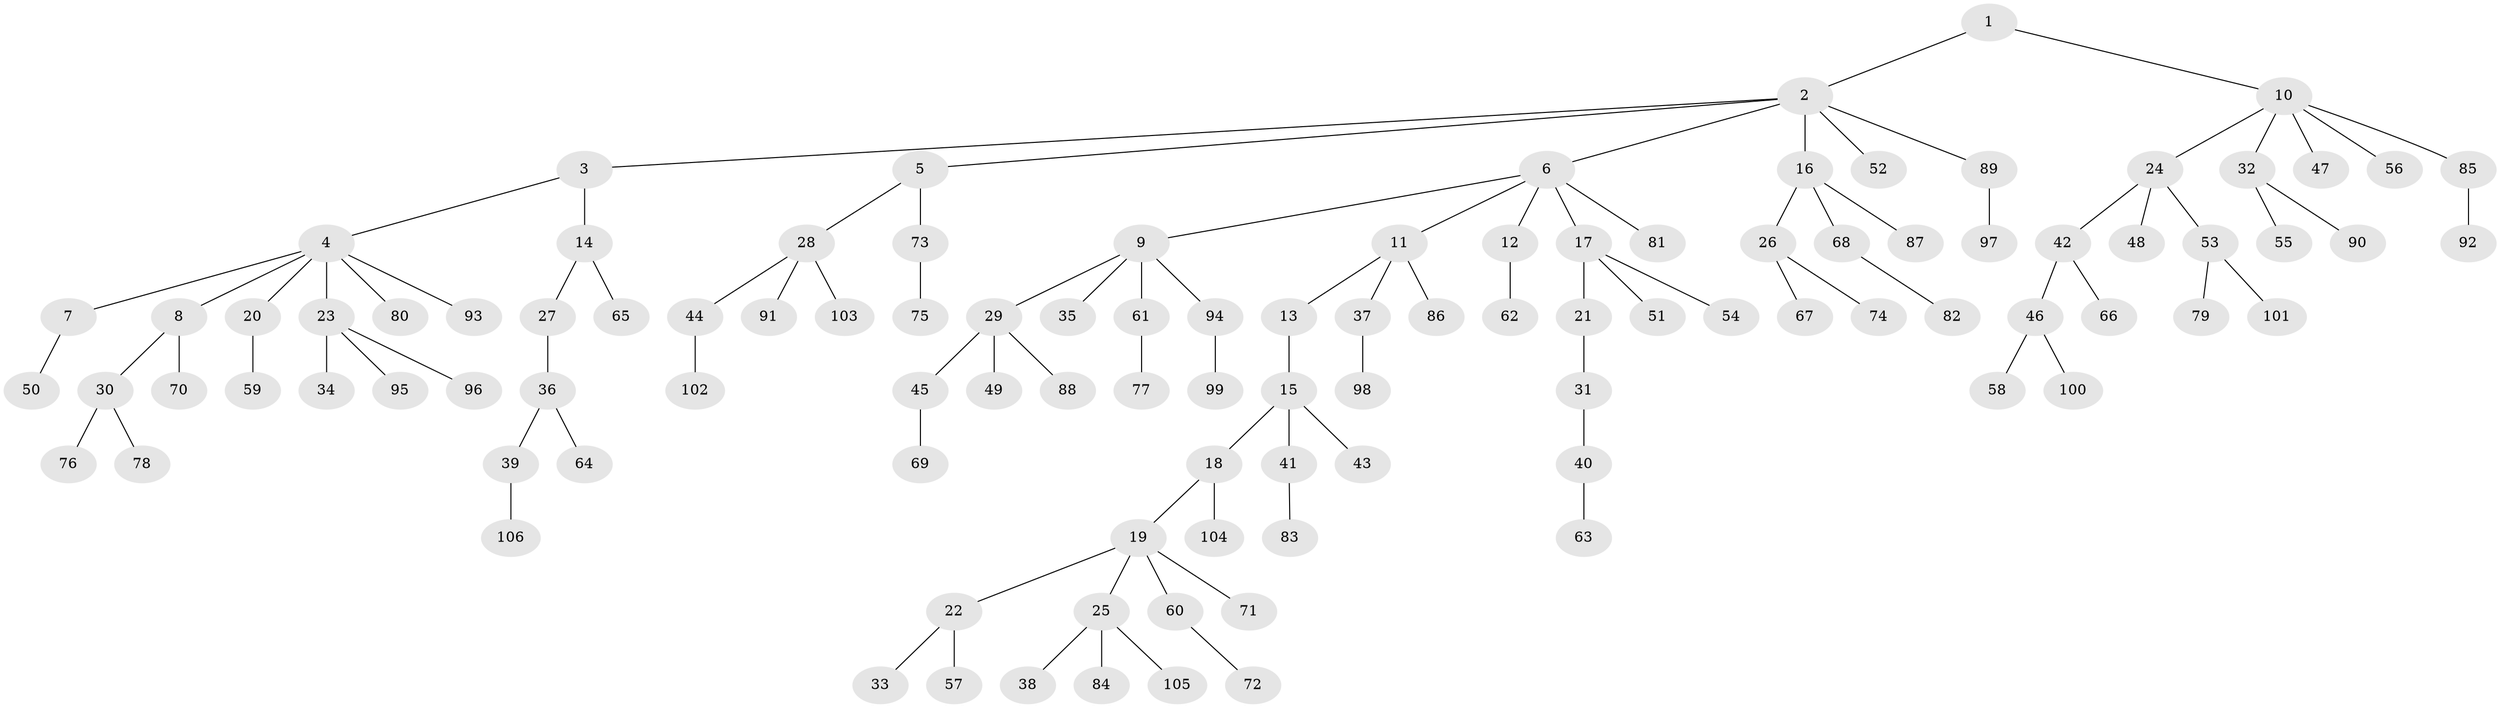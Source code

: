 // coarse degree distribution, {2: 0.1506849315068493, 6: 0.0273972602739726, 8: 0.0136986301369863, 3: 0.0821917808219178, 5: 0.0547945205479452, 4: 0.0684931506849315, 1: 0.6027397260273972}
// Generated by graph-tools (version 1.1) at 2025/52/02/27/25 19:52:12]
// undirected, 106 vertices, 105 edges
graph export_dot {
graph [start="1"]
  node [color=gray90,style=filled];
  1;
  2;
  3;
  4;
  5;
  6;
  7;
  8;
  9;
  10;
  11;
  12;
  13;
  14;
  15;
  16;
  17;
  18;
  19;
  20;
  21;
  22;
  23;
  24;
  25;
  26;
  27;
  28;
  29;
  30;
  31;
  32;
  33;
  34;
  35;
  36;
  37;
  38;
  39;
  40;
  41;
  42;
  43;
  44;
  45;
  46;
  47;
  48;
  49;
  50;
  51;
  52;
  53;
  54;
  55;
  56;
  57;
  58;
  59;
  60;
  61;
  62;
  63;
  64;
  65;
  66;
  67;
  68;
  69;
  70;
  71;
  72;
  73;
  74;
  75;
  76;
  77;
  78;
  79;
  80;
  81;
  82;
  83;
  84;
  85;
  86;
  87;
  88;
  89;
  90;
  91;
  92;
  93;
  94;
  95;
  96;
  97;
  98;
  99;
  100;
  101;
  102;
  103;
  104;
  105;
  106;
  1 -- 2;
  1 -- 10;
  2 -- 3;
  2 -- 5;
  2 -- 6;
  2 -- 16;
  2 -- 52;
  2 -- 89;
  3 -- 4;
  3 -- 14;
  4 -- 7;
  4 -- 8;
  4 -- 20;
  4 -- 23;
  4 -- 80;
  4 -- 93;
  5 -- 28;
  5 -- 73;
  6 -- 9;
  6 -- 11;
  6 -- 12;
  6 -- 17;
  6 -- 81;
  7 -- 50;
  8 -- 30;
  8 -- 70;
  9 -- 29;
  9 -- 35;
  9 -- 61;
  9 -- 94;
  10 -- 24;
  10 -- 32;
  10 -- 47;
  10 -- 56;
  10 -- 85;
  11 -- 13;
  11 -- 37;
  11 -- 86;
  12 -- 62;
  13 -- 15;
  14 -- 27;
  14 -- 65;
  15 -- 18;
  15 -- 41;
  15 -- 43;
  16 -- 26;
  16 -- 68;
  16 -- 87;
  17 -- 21;
  17 -- 51;
  17 -- 54;
  18 -- 19;
  18 -- 104;
  19 -- 22;
  19 -- 25;
  19 -- 60;
  19 -- 71;
  20 -- 59;
  21 -- 31;
  22 -- 33;
  22 -- 57;
  23 -- 34;
  23 -- 95;
  23 -- 96;
  24 -- 42;
  24 -- 48;
  24 -- 53;
  25 -- 38;
  25 -- 84;
  25 -- 105;
  26 -- 67;
  26 -- 74;
  27 -- 36;
  28 -- 44;
  28 -- 91;
  28 -- 103;
  29 -- 45;
  29 -- 49;
  29 -- 88;
  30 -- 76;
  30 -- 78;
  31 -- 40;
  32 -- 55;
  32 -- 90;
  36 -- 39;
  36 -- 64;
  37 -- 98;
  39 -- 106;
  40 -- 63;
  41 -- 83;
  42 -- 46;
  42 -- 66;
  44 -- 102;
  45 -- 69;
  46 -- 58;
  46 -- 100;
  53 -- 79;
  53 -- 101;
  60 -- 72;
  61 -- 77;
  68 -- 82;
  73 -- 75;
  85 -- 92;
  89 -- 97;
  94 -- 99;
}
